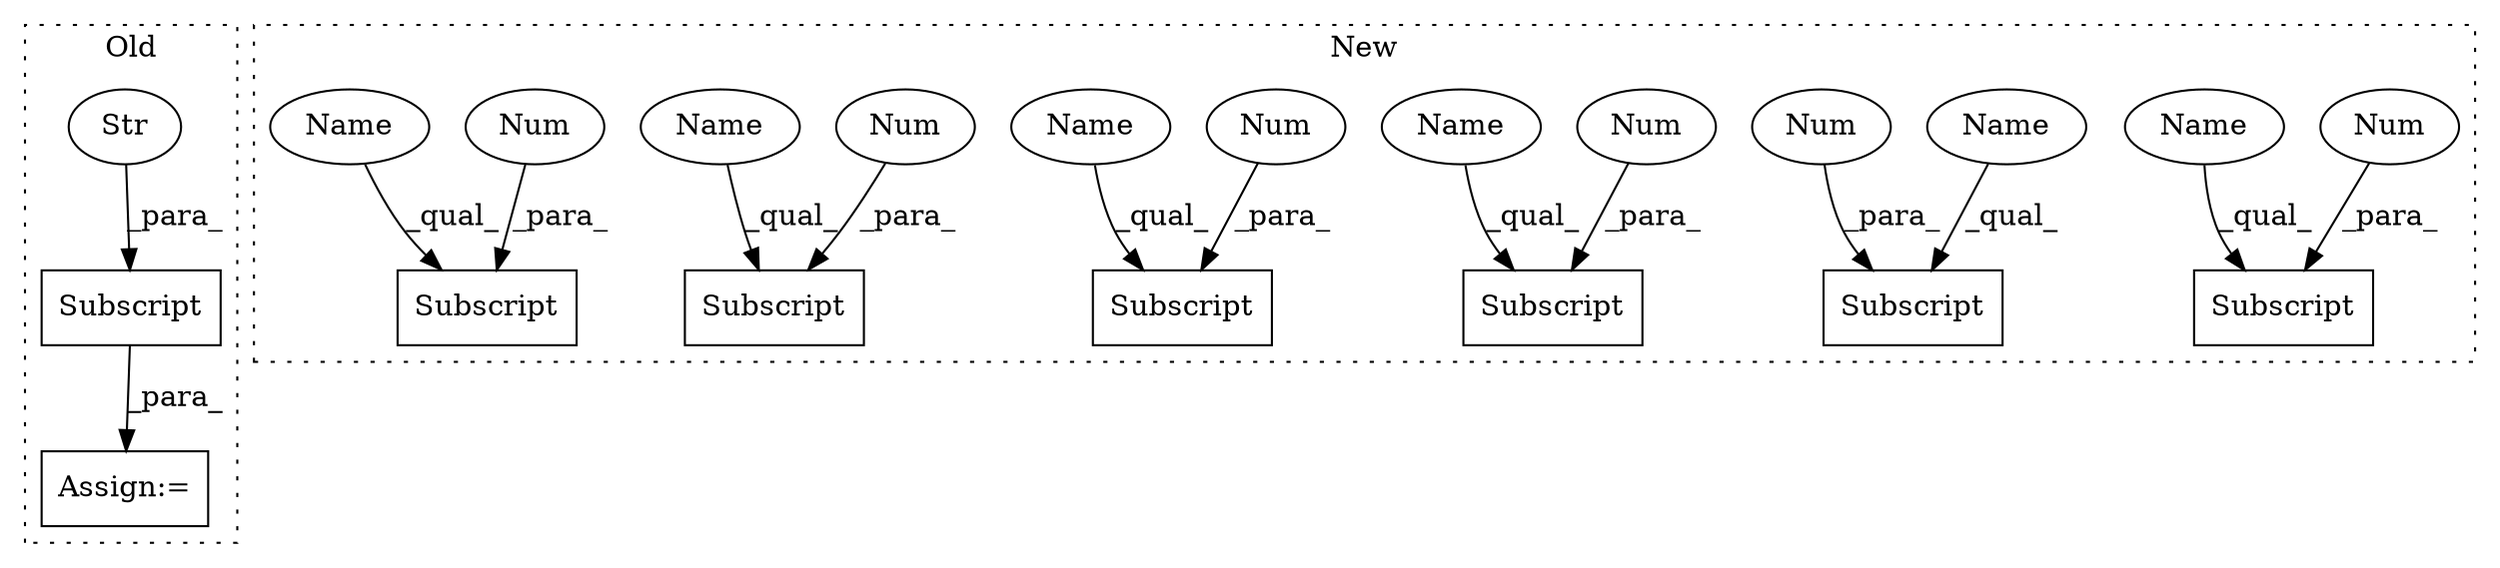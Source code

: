 digraph G {
subgraph cluster0 {
1 [label="Subscript" a="63" s="1521,0" l="29,0" shape="box"];
14 [label="Str" a="66" s="1539" l="10" shape="ellipse"];
15 [label="Assign:=" a="68" s="1518" l="3" shape="box"];
label = "Old";
style="dotted";
}
subgraph cluster1 {
2 [label="Subscript" a="63" s="1727,0" l="21,0" shape="box"];
3 [label="Num" a="76" s="1746" l="1" shape="ellipse"];
4 [label="Subscript" a="63" s="1968,0" l="21,0" shape="box"];
5 [label="Num" a="76" s="1987" l="1" shape="ellipse"];
6 [label="Subscript" a="63" s="1395,0" l="21,0" shape="box"];
7 [label="Num" a="76" s="1414" l="1" shape="ellipse"];
8 [label="Subscript" a="63" s="1704,0" l="21,0" shape="box"];
9 [label="Num" a="76" s="1723" l="1" shape="ellipse"];
10 [label="Subscript" a="63" s="1495,0" l="21,0" shape="box"];
11 [label="Num" a="76" s="1514" l="1" shape="ellipse"];
12 [label="Subscript" a="63" s="1472,0" l="21,0" shape="box"];
13 [label="Num" a="76" s="1491" l="1" shape="ellipse"];
16 [label="Name" a="87" s="1472" l="18" shape="ellipse"];
17 [label="Name" a="87" s="1727" l="18" shape="ellipse"];
18 [label="Name" a="87" s="1968" l="18" shape="ellipse"];
19 [label="Name" a="87" s="1704" l="18" shape="ellipse"];
20 [label="Name" a="87" s="1495" l="18" shape="ellipse"];
21 [label="Name" a="87" s="1395" l="18" shape="ellipse"];
label = "New";
style="dotted";
}
1 -> 15 [label="_para_"];
3 -> 2 [label="_para_"];
5 -> 4 [label="_para_"];
7 -> 6 [label="_para_"];
9 -> 8 [label="_para_"];
11 -> 10 [label="_para_"];
13 -> 12 [label="_para_"];
14 -> 1 [label="_para_"];
16 -> 12 [label="_qual_"];
17 -> 2 [label="_qual_"];
18 -> 4 [label="_qual_"];
19 -> 8 [label="_qual_"];
20 -> 10 [label="_qual_"];
21 -> 6 [label="_qual_"];
}